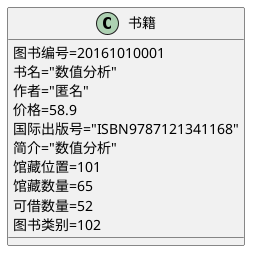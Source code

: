 @startuml
class 书籍{
    图书编号=20161010001
    书名="数值分析"
    作者="匿名"
    价格=58.9
    国际出版号="ISBN9787121341168"
    简介="数值分析"
    馆藏位置=101
    馆藏数量=65
    可借数量=52
    图书类别=102
 }
@enduml